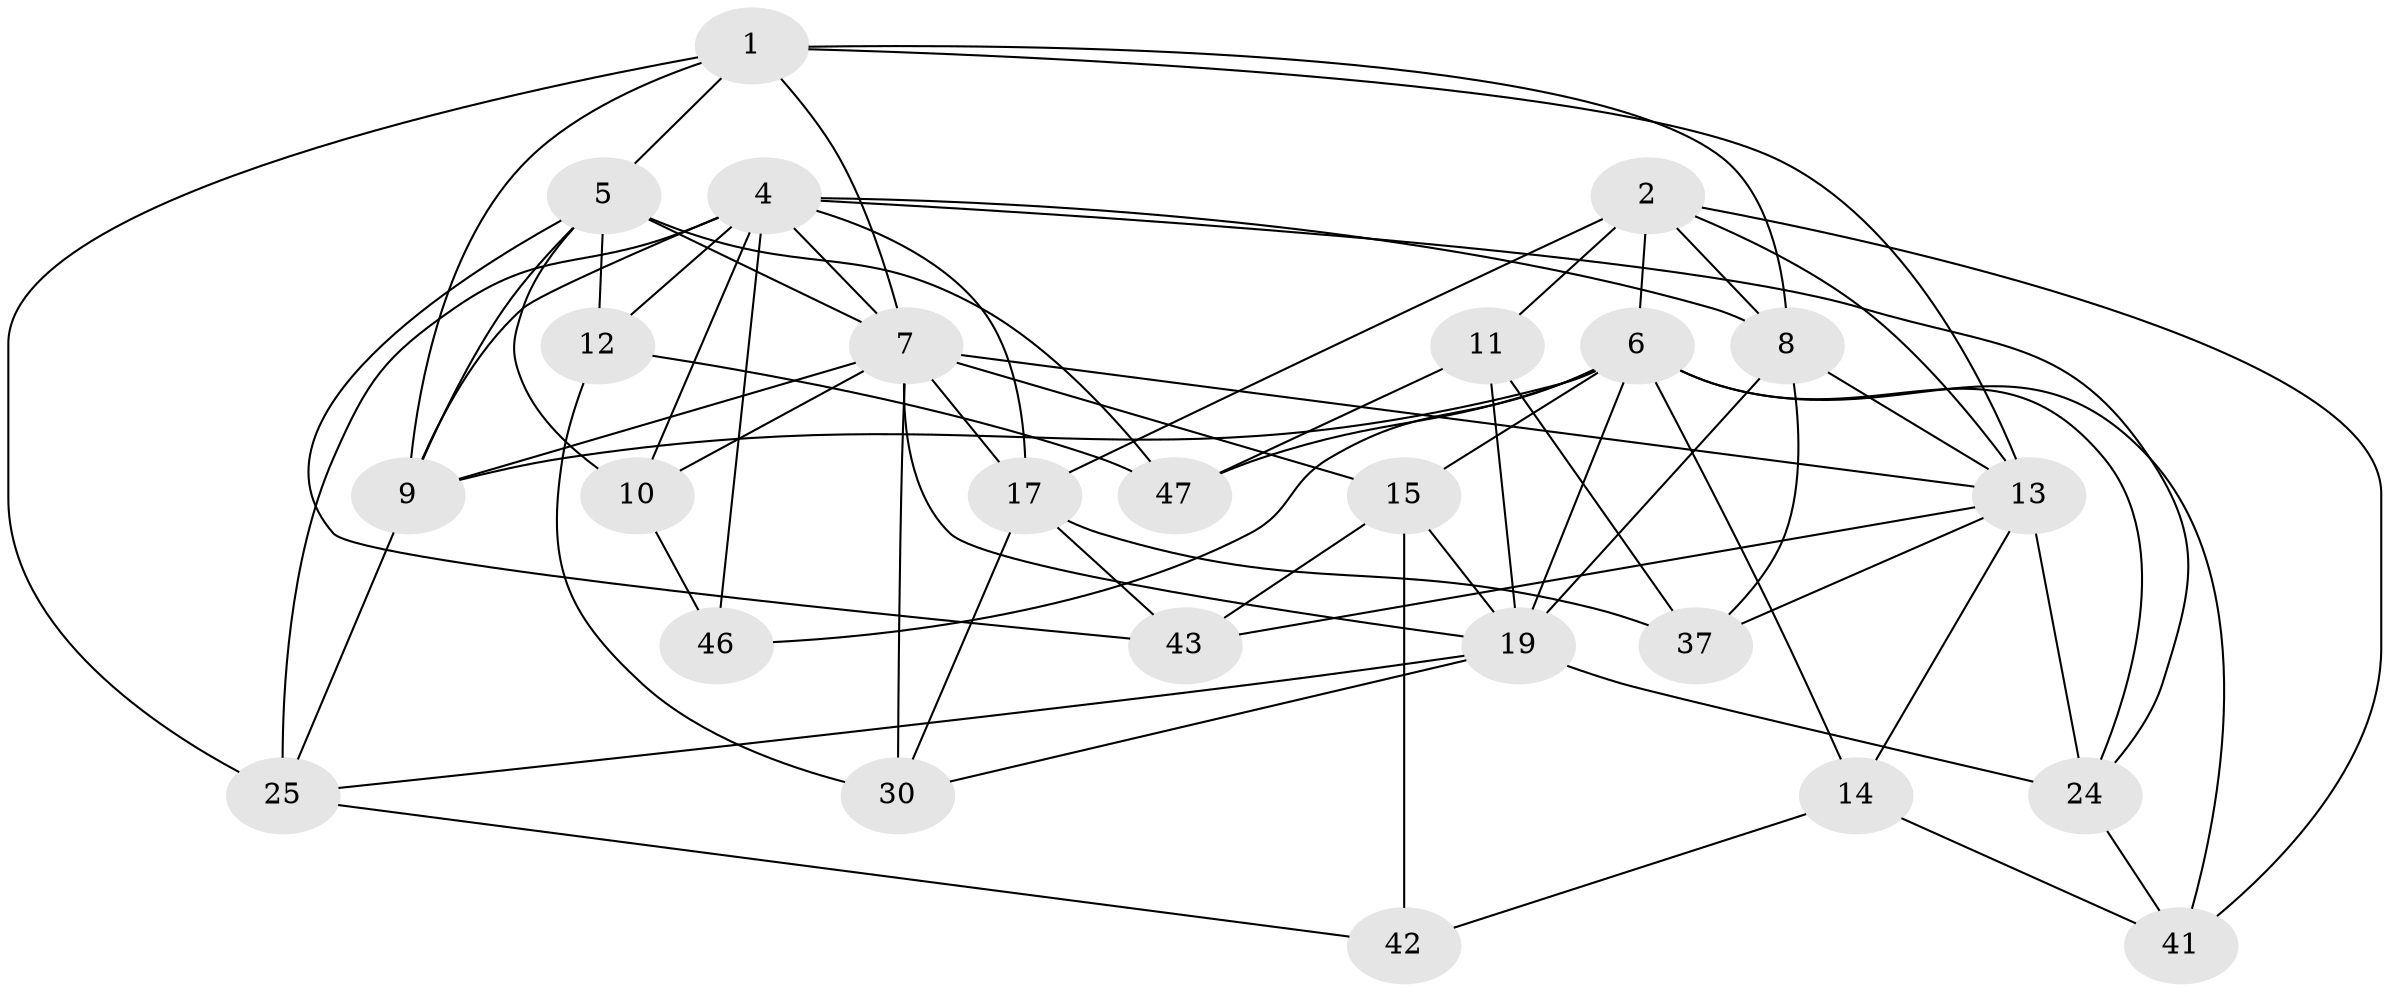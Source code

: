 // original degree distribution, {4: 1.0}
// Generated by graph-tools (version 1.1) at 2025/16/03/09/25 04:16:40]
// undirected, 25 vertices, 69 edges
graph export_dot {
graph [start="1"]
  node [color=gray90,style=filled];
  1 [super="+3"];
  2 [super="+28"];
  4 [super="+20+35"];
  5 [super="+27+44"];
  6 [super="+48+22+40"];
  7 [super="+36+32+38"];
  8 [super="+23"];
  9 [super="+18"];
  10;
  11;
  12;
  13 [super="+16"];
  14;
  15 [super="+26"];
  17 [super="+50"];
  19 [super="+39+29"];
  24 [super="+34"];
  25 [super="+31"];
  30;
  37;
  41;
  42;
  43;
  46;
  47;
  1 -- 9;
  1 -- 8;
  1 -- 25;
  1 -- 5;
  1 -- 13;
  1 -- 7;
  2 -- 8;
  2 -- 41;
  2 -- 17;
  2 -- 11;
  2 -- 6;
  2 -- 13;
  4 -- 17;
  4 -- 25 [weight=2];
  4 -- 24;
  4 -- 10;
  4 -- 46;
  4 -- 8;
  4 -- 12;
  4 -- 7;
  4 -- 9;
  5 -- 12;
  5 -- 7 [weight=2];
  5 -- 10;
  5 -- 43;
  5 -- 9;
  5 -- 47;
  6 -- 46 [weight=2];
  6 -- 24;
  6 -- 15;
  6 -- 47;
  6 -- 14;
  6 -- 41;
  6 -- 19;
  6 -- 9;
  7 -- 30;
  7 -- 17;
  7 -- 10;
  7 -- 15;
  7 -- 13 [weight=2];
  7 -- 19;
  7 -- 9;
  8 -- 37;
  8 -- 19;
  8 -- 13;
  9 -- 25;
  10 -- 46;
  11 -- 37;
  11 -- 47;
  11 -- 19;
  12 -- 30;
  12 -- 47;
  13 -- 14;
  13 -- 37;
  13 -- 24 [weight=2];
  13 -- 43;
  14 -- 41;
  14 -- 42;
  15 -- 42 [weight=2];
  15 -- 43;
  15 -- 19;
  17 -- 43;
  17 -- 37;
  17 -- 30;
  19 -- 30;
  19 -- 24;
  19 -- 25;
  24 -- 41;
  25 -- 42;
}

